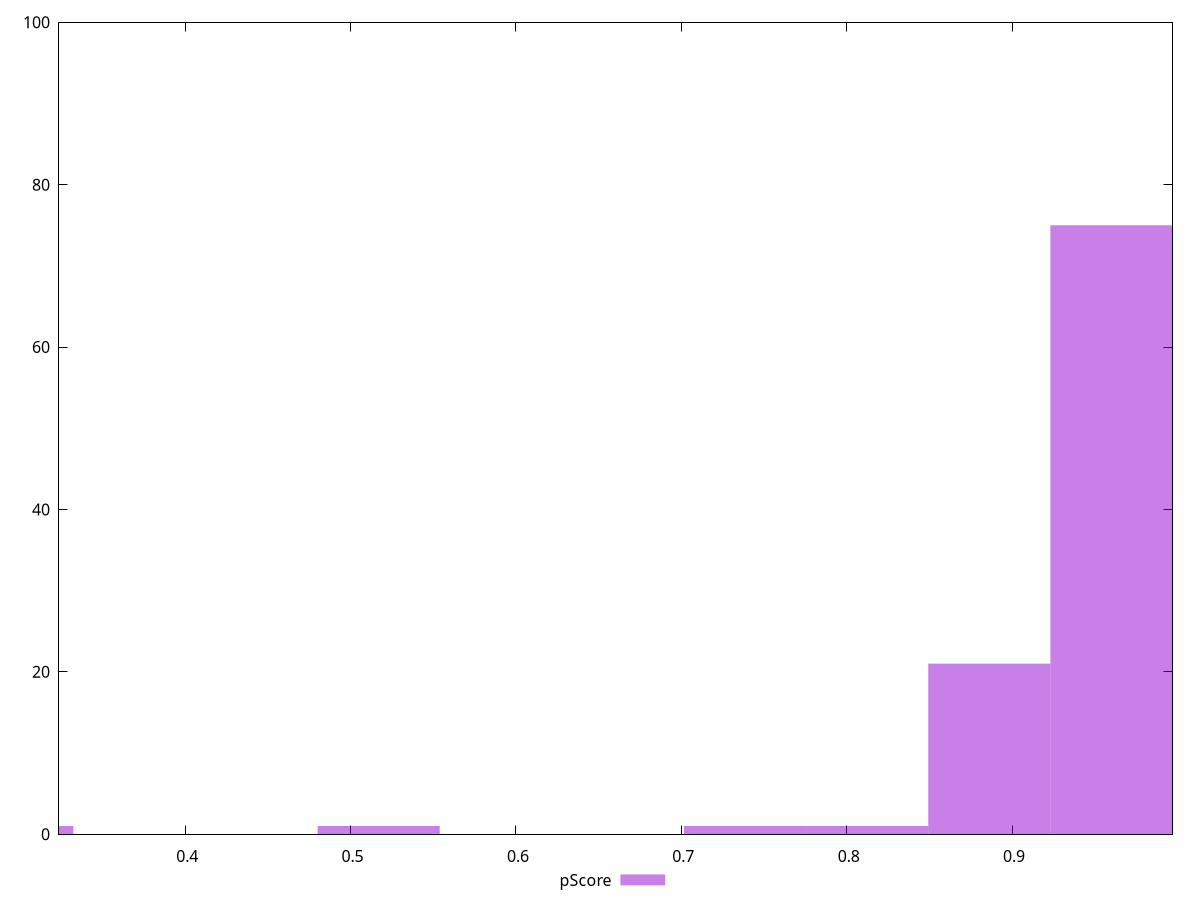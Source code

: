 reset

$pScore <<EOF
0.9601362323112475 75
0.8124229658018247 1
0.8862795990565361 21
0.5169964327829794 1
0.7385663325471135 1
0.29542653301884536 1
EOF

set key outside below
set boxwidth 0.07385663325471134
set xrange [0.3236878444385455:0.9970478262216624]
set yrange [0:100]
set trange [0:100]
set style fill transparent solid 0.5 noborder
set terminal svg size 640, 490 enhanced background rgb 'white'
set output "report/report_00029_2021-02-24T13-36-40.390Z/largest-contentful-paint/samples/music/pScore/histogram.svg"

plot $pScore title "pScore" with boxes

reset
